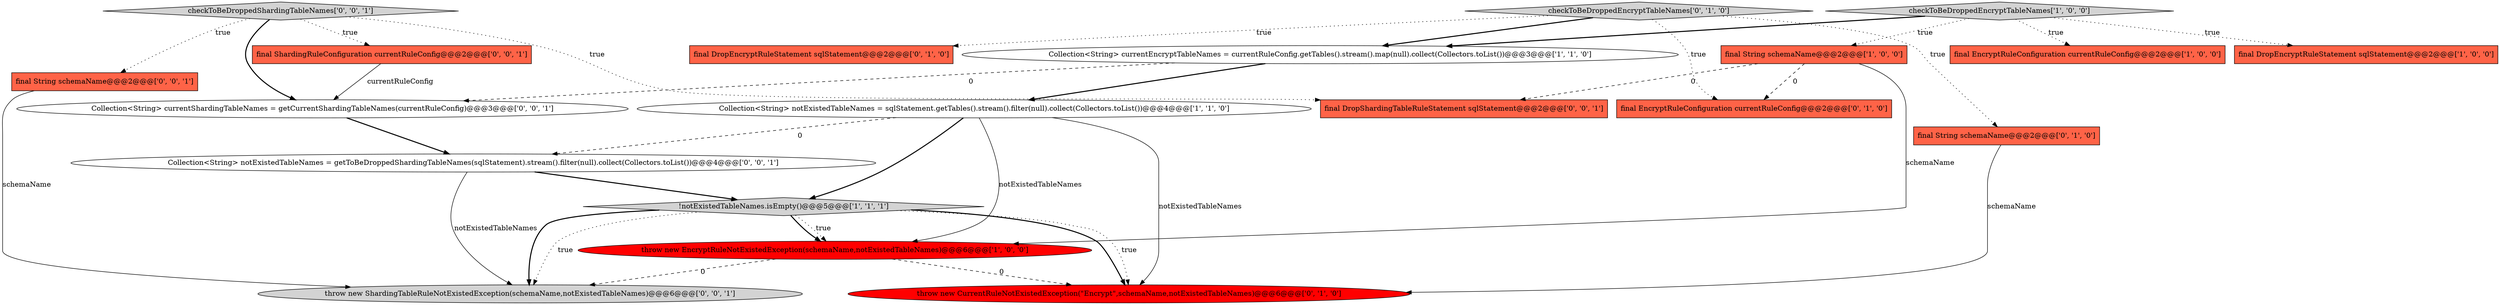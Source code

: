 digraph {
14 [style = filled, label = "throw new ShardingTableRuleNotExistedException(schemaName,notExistedTableNames)@@@6@@@['0', '0', '1']", fillcolor = lightgray, shape = ellipse image = "AAA0AAABBB3BBB"];
15 [style = filled, label = "final ShardingRuleConfiguration currentRuleConfig@@@2@@@['0', '0', '1']", fillcolor = tomato, shape = box image = "AAA0AAABBB3BBB"];
16 [style = filled, label = "final String schemaName@@@2@@@['0', '0', '1']", fillcolor = tomato, shape = box image = "AAA0AAABBB3BBB"];
13 [style = filled, label = "Collection<String> currentShardingTableNames = getCurrentShardingTableNames(currentRuleConfig)@@@3@@@['0', '0', '1']", fillcolor = white, shape = ellipse image = "AAA0AAABBB3BBB"];
9 [style = filled, label = "final String schemaName@@@2@@@['0', '1', '0']", fillcolor = tomato, shape = box image = "AAA0AAABBB2BBB"];
6 [style = filled, label = "Collection<String> notExistedTableNames = sqlStatement.getTables().stream().filter(null).collect(Collectors.toList())@@@4@@@['1', '1', '0']", fillcolor = white, shape = ellipse image = "AAA0AAABBB1BBB"];
8 [style = filled, label = "final DropEncryptRuleStatement sqlStatement@@@2@@@['0', '1', '0']", fillcolor = tomato, shape = box image = "AAA0AAABBB2BBB"];
18 [style = filled, label = "checkToBeDroppedShardingTableNames['0', '0', '1']", fillcolor = lightgray, shape = diamond image = "AAA0AAABBB3BBB"];
0 [style = filled, label = "final EncryptRuleConfiguration currentRuleConfig@@@2@@@['1', '0', '0']", fillcolor = tomato, shape = box image = "AAA0AAABBB1BBB"];
11 [style = filled, label = "final EncryptRuleConfiguration currentRuleConfig@@@2@@@['0', '1', '0']", fillcolor = tomato, shape = box image = "AAA1AAABBB2BBB"];
12 [style = filled, label = "throw new CurrentRuleNotExistedException(\"Encrypt\",schemaName,notExistedTableNames)@@@6@@@['0', '1', '0']", fillcolor = red, shape = ellipse image = "AAA1AAABBB2BBB"];
3 [style = filled, label = "Collection<String> currentEncryptTableNames = currentRuleConfig.getTables().stream().map(null).collect(Collectors.toList())@@@3@@@['1', '1', '0']", fillcolor = white, shape = ellipse image = "AAA0AAABBB1BBB"];
4 [style = filled, label = "final DropEncryptRuleStatement sqlStatement@@@2@@@['1', '0', '0']", fillcolor = tomato, shape = box image = "AAA0AAABBB1BBB"];
1 [style = filled, label = "checkToBeDroppedEncryptTableNames['1', '0', '0']", fillcolor = lightgray, shape = diamond image = "AAA0AAABBB1BBB"];
5 [style = filled, label = "final String schemaName@@@2@@@['1', '0', '0']", fillcolor = tomato, shape = box image = "AAA1AAABBB1BBB"];
10 [style = filled, label = "checkToBeDroppedEncryptTableNames['0', '1', '0']", fillcolor = lightgray, shape = diamond image = "AAA0AAABBB2BBB"];
7 [style = filled, label = "!notExistedTableNames.isEmpty()@@@5@@@['1', '1', '1']", fillcolor = lightgray, shape = diamond image = "AAA0AAABBB1BBB"];
19 [style = filled, label = "Collection<String> notExistedTableNames = getToBeDroppedShardingTableNames(sqlStatement).stream().filter(null).collect(Collectors.toList())@@@4@@@['0', '0', '1']", fillcolor = white, shape = ellipse image = "AAA0AAABBB3BBB"];
17 [style = filled, label = "final DropShardingTableRuleStatement sqlStatement@@@2@@@['0', '0', '1']", fillcolor = tomato, shape = box image = "AAA0AAABBB3BBB"];
2 [style = filled, label = "throw new EncryptRuleNotExistedException(schemaName,notExistedTableNames)@@@6@@@['1', '0', '0']", fillcolor = red, shape = ellipse image = "AAA1AAABBB1BBB"];
9->12 [style = solid, label="schemaName"];
7->2 [style = dotted, label="true"];
10->8 [style = dotted, label="true"];
18->16 [style = dotted, label="true"];
7->12 [style = bold, label=""];
18->15 [style = dotted, label="true"];
1->3 [style = bold, label=""];
3->6 [style = bold, label=""];
10->3 [style = bold, label=""];
1->4 [style = dotted, label="true"];
19->14 [style = solid, label="notExistedTableNames"];
10->9 [style = dotted, label="true"];
3->13 [style = dashed, label="0"];
7->12 [style = dotted, label="true"];
7->14 [style = bold, label=""];
5->2 [style = solid, label="schemaName"];
2->12 [style = dashed, label="0"];
13->19 [style = bold, label=""];
15->13 [style = solid, label="currentRuleConfig"];
5->17 [style = dashed, label="0"];
2->14 [style = dashed, label="0"];
5->11 [style = dashed, label="0"];
10->11 [style = dotted, label="true"];
7->2 [style = bold, label=""];
6->2 [style = solid, label="notExistedTableNames"];
6->19 [style = dashed, label="0"];
18->13 [style = bold, label=""];
16->14 [style = solid, label="schemaName"];
1->0 [style = dotted, label="true"];
18->17 [style = dotted, label="true"];
6->7 [style = bold, label=""];
19->7 [style = bold, label=""];
1->5 [style = dotted, label="true"];
6->12 [style = solid, label="notExistedTableNames"];
7->14 [style = dotted, label="true"];
}
